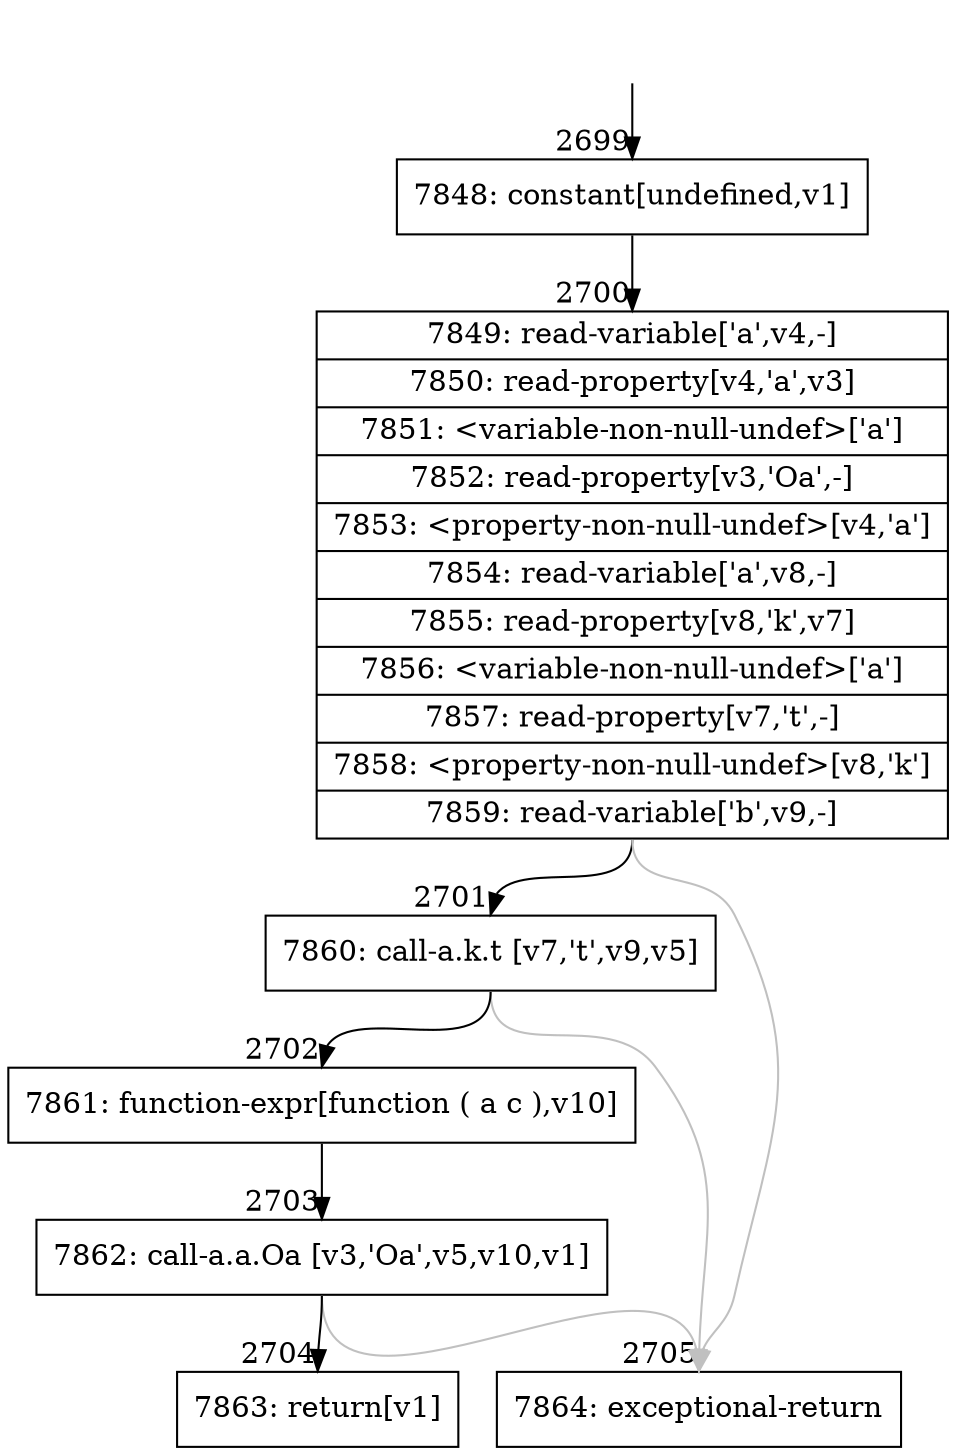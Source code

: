 digraph {
rankdir="TD"
BB_entry218[shape=none,label=""];
BB_entry218 -> BB2699 [tailport=s, headport=n, headlabel="    2699"]
BB2699 [shape=record label="{7848: constant[undefined,v1]}" ] 
BB2699 -> BB2700 [tailport=s, headport=n, headlabel="      2700"]
BB2700 [shape=record label="{7849: read-variable['a',v4,-]|7850: read-property[v4,'a',v3]|7851: \<variable-non-null-undef\>['a']|7852: read-property[v3,'Oa',-]|7853: \<property-non-null-undef\>[v4,'a']|7854: read-variable['a',v8,-]|7855: read-property[v8,'k',v7]|7856: \<variable-non-null-undef\>['a']|7857: read-property[v7,'t',-]|7858: \<property-non-null-undef\>[v8,'k']|7859: read-variable['b',v9,-]}" ] 
BB2700 -> BB2701 [tailport=s, headport=n, headlabel="      2701"]
BB2700 -> BB2705 [tailport=s, headport=n, color=gray, headlabel="      2705"]
BB2701 [shape=record label="{7860: call-a.k.t [v7,'t',v9,v5]}" ] 
BB2701 -> BB2702 [tailport=s, headport=n, headlabel="      2702"]
BB2701 -> BB2705 [tailport=s, headport=n, color=gray]
BB2702 [shape=record label="{7861: function-expr[function ( a c ),v10]}" ] 
BB2702 -> BB2703 [tailport=s, headport=n, headlabel="      2703"]
BB2703 [shape=record label="{7862: call-a.a.Oa [v3,'Oa',v5,v10,v1]}" ] 
BB2703 -> BB2704 [tailport=s, headport=n, headlabel="      2704"]
BB2703 -> BB2705 [tailport=s, headport=n, color=gray]
BB2704 [shape=record label="{7863: return[v1]}" ] 
BB2705 [shape=record label="{7864: exceptional-return}" ] 
}
